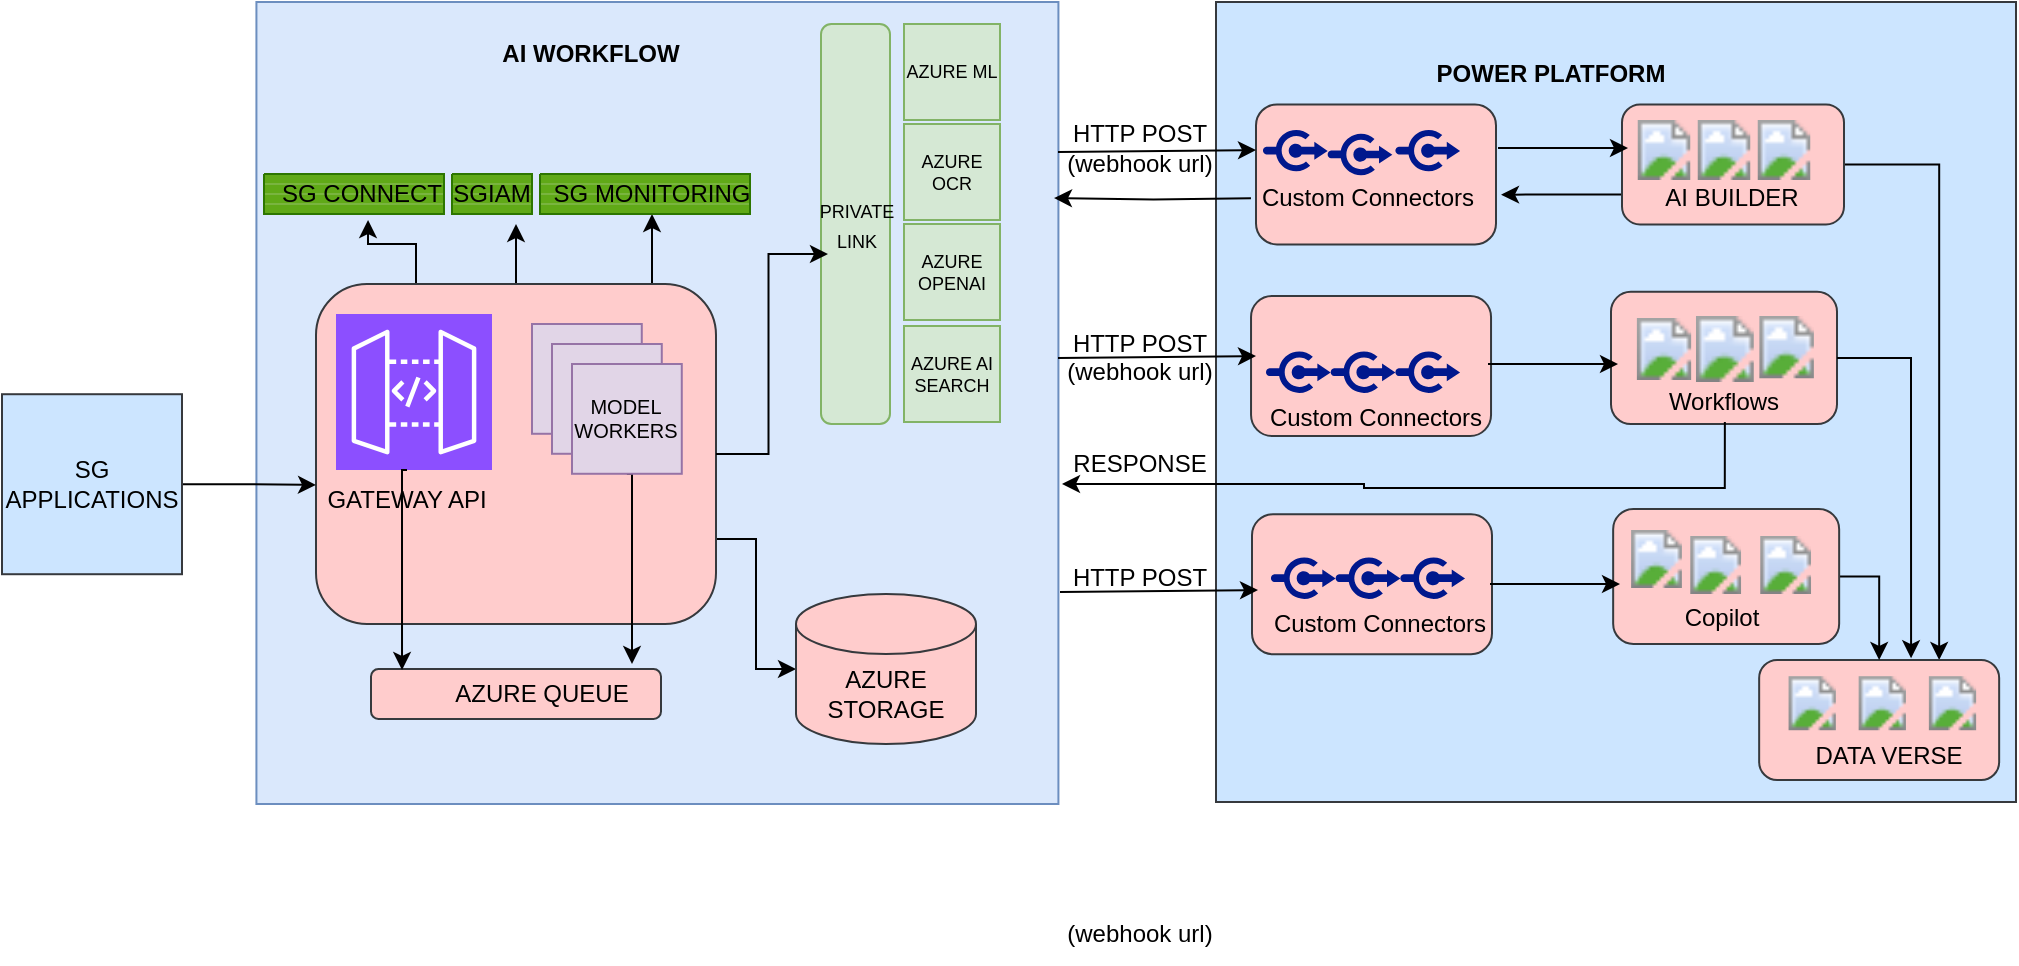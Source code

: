 <mxfile version="26.2.12">
  <diagram name="Page-1" id="-ZEGbbb4KFgpcQj7vi7V">
    <mxGraphModel dx="1019" dy="567" grid="1" gridSize="10" guides="1" tooltips="1" connect="1" arrows="1" fold="1" page="1" pageScale="1" pageWidth="850" pageHeight="1100" math="0" shadow="0">
      <root>
        <mxCell id="0" />
        <mxCell id="1" parent="0" />
        <mxCell id="Of06rXtQwyT8jazibSlD-1" value="" style="whiteSpace=wrap;html=1;aspect=fixed;fillColor=#dae8fc;strokeColor=#6c8ebf;" vertex="1" parent="1">
          <mxGeometry x="137.21" y="39" width="401" height="401" as="geometry" />
        </mxCell>
        <mxCell id="Of06rXtQwyT8jazibSlD-2" value="" style="whiteSpace=wrap;html=1;aspect=fixed;fillColor=#cce5ff;strokeColor=#36393d;" vertex="1" parent="1">
          <mxGeometry x="617" y="39" width="400" height="400" as="geometry" />
        </mxCell>
        <mxCell id="Of06rXtQwyT8jazibSlD-12" value="" style="rounded=1;whiteSpace=wrap;html=1;fillColor=#ffcccc;strokeColor=#36393d;" vertex="1" parent="1">
          <mxGeometry x="814.5" y="183.9" width="113" height="66.1" as="geometry" />
        </mxCell>
        <mxCell id="Of06rXtQwyT8jazibSlD-13" value="" style="image;aspect=fixed;html=1;points=[];align=center;fontSize=12;image=img/lib/azure2/power_platform/PowerAutomate.svg;" vertex="1" parent="1">
          <mxGeometry x="821.43" y="197" width="39.15" height="31" as="geometry" />
        </mxCell>
        <mxCell id="Of06rXtQwyT8jazibSlD-170" style="edgeStyle=orthogonalEdgeStyle;rounded=0;orthogonalLoop=1;jettySize=auto;html=1;exitX=0.5;exitY=1;exitDx=0;exitDy=0;" edge="1" parent="1" source="Of06rXtQwyT8jazibSlD-14">
          <mxGeometry relative="1" as="geometry">
            <mxPoint x="540.0" y="280.0" as="targetPoint" />
            <Array as="points">
              <mxPoint x="871" y="282" />
              <mxPoint x="691" y="282" />
              <mxPoint x="691" y="280" />
            </Array>
          </mxGeometry>
        </mxCell>
        <mxCell id="Of06rXtQwyT8jazibSlD-14" value="Workflows" style="text;html=1;align=center;verticalAlign=middle;whiteSpace=wrap;rounded=0;" vertex="1" parent="1">
          <mxGeometry x="841.43" y="229" width="60" height="20" as="geometry" />
        </mxCell>
        <mxCell id="Of06rXtQwyT8jazibSlD-15" value="" style="image;aspect=fixed;html=1;points=[];align=center;fontSize=12;image=img/lib/azure2/power_platform/PowerAutomate.svg;" vertex="1" parent="1">
          <mxGeometry x="850.6" y="196" width="41.67" height="33" as="geometry" />
        </mxCell>
        <mxCell id="Of06rXtQwyT8jazibSlD-16" value="" style="image;aspect=fixed;html=1;points=[];align=center;fontSize=12;image=img/lib/azure2/power_platform/PowerAutomate.svg;" vertex="1" parent="1">
          <mxGeometry x="882.65" y="196" width="39.31" height="31.13" as="geometry" />
        </mxCell>
        <mxCell id="Of06rXtQwyT8jazibSlD-17" value="" style="rounded=1;whiteSpace=wrap;html=1;fillColor=#ffcccc;strokeColor=#36393d;" vertex="1" parent="1">
          <mxGeometry x="634.52" y="186" width="120" height="70" as="geometry" />
        </mxCell>
        <mxCell id="Of06rXtQwyT8jazibSlD-19" value="POWER PLATFORM" style="text;html=1;align=center;verticalAlign=middle;whiteSpace=wrap;rounded=0;fontStyle=1" vertex="1" parent="1">
          <mxGeometry x="722" y="60.21" width="125" height="30" as="geometry" />
        </mxCell>
        <mxCell id="Of06rXtQwyT8jazibSlD-25" value="Custom Connectors" style="text;html=1;align=center;verticalAlign=middle;whiteSpace=wrap;rounded=0;" vertex="1" parent="1">
          <mxGeometry x="642" y="232.45" width="110" height="30" as="geometry" />
        </mxCell>
        <mxCell id="Of06rXtQwyT8jazibSlD-26" value="" style="sketch=0;aspect=fixed;pointerEvents=1;shadow=0;dashed=0;html=1;strokeColor=none;labelPosition=center;verticalLabelPosition=bottom;verticalAlign=top;align=center;fillColor=#00188D;shape=mxgraph.mscae.enterprise.connectors" vertex="1" parent="1">
          <mxGeometry x="642" y="213.11" width="32.35" height="22" as="geometry" />
        </mxCell>
        <mxCell id="Of06rXtQwyT8jazibSlD-27" value="" style="sketch=0;aspect=fixed;pointerEvents=1;shadow=0;dashed=0;html=1;strokeColor=none;labelPosition=center;verticalLabelPosition=bottom;verticalAlign=top;align=center;fillColor=#00188D;shape=mxgraph.mscae.enterprise.connectors" vertex="1" parent="1">
          <mxGeometry x="674.35" y="213.11" width="32.35" height="22" as="geometry" />
        </mxCell>
        <mxCell id="Of06rXtQwyT8jazibSlD-28" value="" style="sketch=0;aspect=fixed;pointerEvents=1;shadow=0;dashed=0;html=1;strokeColor=none;labelPosition=center;verticalLabelPosition=bottom;verticalAlign=top;align=center;fillColor=#00188D;shape=mxgraph.mscae.enterprise.connectors" vertex="1" parent="1">
          <mxGeometry x="706.7" y="213.11" width="32.35" height="22" as="geometry" />
        </mxCell>
        <mxCell id="Of06rXtQwyT8jazibSlD-29" value="AI WORKFLOW" style="text;html=1;align=center;verticalAlign=middle;whiteSpace=wrap;rounded=0;fontStyle=1" vertex="1" parent="1">
          <mxGeometry x="242" y="50" width="125" height="30" as="geometry" />
        </mxCell>
        <mxCell id="Of06rXtQwyT8jazibSlD-49" style="edgeStyle=orthogonalEdgeStyle;rounded=0;orthogonalLoop=1;jettySize=auto;html=1;exitX=0.5;exitY=0;exitDx=0;exitDy=0;entryX=0.5;entryY=1;entryDx=0;entryDy=0;" edge="1" parent="1">
          <mxGeometry relative="1" as="geometry">
            <mxPoint x="279" y="180" as="sourcePoint" />
            <mxPoint x="267" y="150" as="targetPoint" />
          </mxGeometry>
        </mxCell>
        <mxCell id="Of06rXtQwyT8jazibSlD-69" style="edgeStyle=orthogonalEdgeStyle;rounded=0;orthogonalLoop=1;jettySize=auto;html=1;exitX=1;exitY=0.75;exitDx=0;exitDy=0;" edge="1" parent="1" source="Of06rXtQwyT8jazibSlD-32" target="Of06rXtQwyT8jazibSlD-33">
          <mxGeometry relative="1" as="geometry" />
        </mxCell>
        <mxCell id="Of06rXtQwyT8jazibSlD-127" style="edgeStyle=orthogonalEdgeStyle;rounded=0;orthogonalLoop=1;jettySize=auto;html=1;exitX=0.25;exitY=0;exitDx=0;exitDy=0;entryX=0.578;entryY=1.15;entryDx=0;entryDy=0;entryPerimeter=0;" edge="1" parent="1" source="Of06rXtQwyT8jazibSlD-32" target="Of06rXtQwyT8jazibSlD-34">
          <mxGeometry relative="1" as="geometry" />
        </mxCell>
        <mxCell id="Of06rXtQwyT8jazibSlD-128" style="edgeStyle=orthogonalEdgeStyle;rounded=0;orthogonalLoop=1;jettySize=auto;html=1;exitX=0.75;exitY=0;exitDx=0;exitDy=0;entryX=0.5;entryY=1;entryDx=0;entryDy=0;" edge="1" parent="1" source="Of06rXtQwyT8jazibSlD-32" target="Of06rXtQwyT8jazibSlD-45">
          <mxGeometry relative="1" as="geometry" />
        </mxCell>
        <mxCell id="Of06rXtQwyT8jazibSlD-32" value="" style="rounded=1;whiteSpace=wrap;html=1;fillColor=#ffcccc;strokeColor=#36393d;" vertex="1" parent="1">
          <mxGeometry x="167" y="180" width="200" height="170" as="geometry" />
        </mxCell>
        <mxCell id="Of06rXtQwyT8jazibSlD-33" value="" style="shape=cylinder3;whiteSpace=wrap;html=1;boundedLbl=1;backgroundOutline=1;size=15;fillColor=#ffcccc;strokeColor=#36393d;" vertex="1" parent="1">
          <mxGeometry x="407" y="335" width="90" height="75" as="geometry" />
        </mxCell>
        <mxCell id="Of06rXtQwyT8jazibSlD-34" value="" style="verticalLabelPosition=bottom;verticalAlign=top;html=1;shape=mxgraph.basic.patternFillRect;fillStyle=hor;step=5;fillStrokeWidth=0.2;fillStrokeColor=#dddddd;fillColor=#60a917;fontColor=#ffffff;strokeColor=#2D7600;" vertex="1" parent="1">
          <mxGeometry x="141" y="125" width="90" height="20" as="geometry" />
        </mxCell>
        <mxCell id="Of06rXtQwyT8jazibSlD-35" value="" style="verticalLabelPosition=bottom;verticalAlign=top;html=1;shape=mxgraph.basic.patternFillRect;fillStyle=hor;step=5;fillStrokeWidth=0.2;fillStrokeColor=#dddddd;fillColor=#60a917;fontColor=#ffffff;strokeColor=#2D7600;" vertex="1" parent="1">
          <mxGeometry x="235" y="125" width="40" height="20" as="geometry" />
        </mxCell>
        <mxCell id="Of06rXtQwyT8jazibSlD-36" value="" style="verticalLabelPosition=bottom;verticalAlign=top;html=1;shape=mxgraph.basic.patternFillRect;fillStyle=hor;step=5;fillStrokeWidth=0.2;fillStrokeColor=#dddddd;fillColor=#60a917;fontColor=#ffffff;strokeColor=#2D7600;" vertex="1" parent="1">
          <mxGeometry x="279" y="125" width="105" height="20" as="geometry" />
        </mxCell>
        <mxCell id="Of06rXtQwyT8jazibSlD-37" value="" style="sketch=0;points=[[0,0,0],[0.25,0,0],[0.5,0,0],[0.75,0,0],[1,0,0],[0,1,0],[0.25,1,0],[0.5,1,0],[0.75,1,0],[1,1,0],[0,0.25,0],[0,0.5,0],[0,0.75,0],[1,0.25,0],[1,0.5,0],[1,0.75,0]];outlineConnect=0;fontColor=#232F3E;fillColor=#8C4FFF;strokeColor=#ffffff;dashed=0;verticalLabelPosition=bottom;verticalAlign=top;align=center;html=1;fontSize=12;fontStyle=0;aspect=fixed;shape=mxgraph.aws4.resourceIcon;resIcon=mxgraph.aws4.api_gateway;" vertex="1" parent="1">
          <mxGeometry x="177" y="195" width="78" height="78" as="geometry" />
        </mxCell>
        <mxCell id="Of06rXtQwyT8jazibSlD-38" value="AZURE STORAGE" style="text;html=1;align=center;verticalAlign=middle;whiteSpace=wrap;rounded=0;" vertex="1" parent="1">
          <mxGeometry x="422" y="370" width="60" height="30" as="geometry" />
        </mxCell>
        <mxCell id="Of06rXtQwyT8jazibSlD-40" value="" style="rounded=1;whiteSpace=wrap;html=1;fillColor=#ffcccc;strokeColor=#36393d;" vertex="1" parent="1">
          <mxGeometry x="194.5" y="372.5" width="145" height="25" as="geometry" />
        </mxCell>
        <mxCell id="Of06rXtQwyT8jazibSlD-41" value="AZURE QUEUE" style="text;html=1;align=center;verticalAlign=middle;whiteSpace=wrap;rounded=0;" vertex="1" parent="1">
          <mxGeometry x="235" y="370" width="90" height="30" as="geometry" />
        </mxCell>
        <mxCell id="Of06rXtQwyT8jazibSlD-42" value="GATEWAY API" style="text;html=1;align=center;verticalAlign=middle;whiteSpace=wrap;rounded=0;" vertex="1" parent="1">
          <mxGeometry x="167" y="273" width="91" height="30" as="geometry" />
        </mxCell>
        <mxCell id="Of06rXtQwyT8jazibSlD-43" value="SG CONNECT" style="text;html=1;align=center;verticalAlign=middle;whiteSpace=wrap;rounded=0;" vertex="1" parent="1">
          <mxGeometry x="145" y="126.25" width="90" height="17.5" as="geometry" />
        </mxCell>
        <mxCell id="Of06rXtQwyT8jazibSlD-44" value="SGIAM" style="text;html=1;align=center;verticalAlign=middle;whiteSpace=wrap;rounded=0;" vertex="1" parent="1">
          <mxGeometry x="225" y="120" width="60" height="30" as="geometry" />
        </mxCell>
        <mxCell id="Of06rXtQwyT8jazibSlD-45" value="SG MONITORING" style="text;html=1;align=center;verticalAlign=middle;whiteSpace=wrap;rounded=0;" vertex="1" parent="1">
          <mxGeometry x="275" y="125.0" width="120" height="20" as="geometry" />
        </mxCell>
        <mxCell id="Of06rXtQwyT8jazibSlD-59" style="edgeStyle=orthogonalEdgeStyle;rounded=0;orthogonalLoop=1;jettySize=auto;html=1;exitX=1;exitY=0.5;exitDx=0;exitDy=0;entryX=0;entryY=0.25;entryDx=0;entryDy=0;" edge="1" parent="1" source="Of06rXtQwyT8jazibSlD-54" target="Of06rXtQwyT8jazibSlD-42">
          <mxGeometry relative="1" as="geometry" />
        </mxCell>
        <mxCell id="Of06rXtQwyT8jazibSlD-54" value="" style="whiteSpace=wrap;html=1;aspect=fixed;fillColor=#cce5ff;strokeColor=#36393d;" vertex="1" parent="1">
          <mxGeometry x="10" y="235.11" width="90" height="90" as="geometry" />
        </mxCell>
        <mxCell id="Of06rXtQwyT8jazibSlD-55" value="SG APPLICATIONS" style="text;html=1;align=center;verticalAlign=middle;whiteSpace=wrap;rounded=0;" vertex="1" parent="1">
          <mxGeometry x="20" y="265.11" width="70" height="30" as="geometry" />
        </mxCell>
        <mxCell id="Of06rXtQwyT8jazibSlD-62" value="" style="whiteSpace=wrap;html=1;aspect=fixed;fillColor=#e1d5e7;strokeColor=#9673a6;" vertex="1" parent="1">
          <mxGeometry x="275" y="200.0" width="54.89" height="54.89" as="geometry" />
        </mxCell>
        <mxCell id="Of06rXtQwyT8jazibSlD-64" value="" style="whiteSpace=wrap;html=1;aspect=fixed;fillColor=#e1d5e7;strokeColor=#9673a6;" vertex="1" parent="1">
          <mxGeometry x="285" y="210.0" width="54.89" height="54.89" as="geometry" />
        </mxCell>
        <mxCell id="Of06rXtQwyT8jazibSlD-68" style="edgeStyle=orthogonalEdgeStyle;rounded=0;orthogonalLoop=1;jettySize=auto;html=1;exitX=0.5;exitY=1;exitDx=0;exitDy=0;entryX=1;entryY=0;entryDx=0;entryDy=0;" edge="1" parent="1" source="Of06rXtQwyT8jazibSlD-65" target="Of06rXtQwyT8jazibSlD-41">
          <mxGeometry relative="1" as="geometry">
            <Array as="points">
              <mxPoint x="325" y="275" />
            </Array>
          </mxGeometry>
        </mxCell>
        <mxCell id="Of06rXtQwyT8jazibSlD-65" value="" style="whiteSpace=wrap;html=1;aspect=fixed;fillColor=#e1d5e7;strokeColor=#9673a6;" vertex="1" parent="1">
          <mxGeometry x="295" y="220.0" width="54.89" height="54.89" as="geometry" />
        </mxCell>
        <mxCell id="Of06rXtQwyT8jazibSlD-66" value="MODEL WORKERS" style="text;html=1;align=center;verticalAlign=middle;whiteSpace=wrap;rounded=0;fontSize=10;" vertex="1" parent="1">
          <mxGeometry x="292.45" y="232.45" width="60" height="30" as="geometry" />
        </mxCell>
        <mxCell id="Of06rXtQwyT8jazibSlD-67" style="edgeStyle=orthogonalEdgeStyle;rounded=0;orthogonalLoop=1;jettySize=auto;html=1;exitX=0.5;exitY=0;exitDx=0;exitDy=0;entryX=0.107;entryY=0.02;entryDx=0;entryDy=0;entryPerimeter=0;" edge="1" parent="1" source="Of06rXtQwyT8jazibSlD-42" target="Of06rXtQwyT8jazibSlD-40">
          <mxGeometry relative="1" as="geometry">
            <Array as="points">
              <mxPoint x="210" y="273" />
            </Array>
          </mxGeometry>
        </mxCell>
        <mxCell id="Of06rXtQwyT8jazibSlD-76" value="HTTP POST" style="text;html=1;align=center;verticalAlign=middle;whiteSpace=wrap;rounded=0;" vertex="1" parent="1">
          <mxGeometry x="539" y="195" width="80" height="30" as="geometry" />
        </mxCell>
        <mxCell id="Of06rXtQwyT8jazibSlD-156" style="edgeStyle=orthogonalEdgeStyle;rounded=0;orthogonalLoop=1;jettySize=auto;html=1;exitX=1;exitY=0.5;exitDx=0;exitDy=0;entryX=0.75;entryY=0;entryDx=0;entryDy=0;" edge="1" parent="1" source="Of06rXtQwyT8jazibSlD-84" target="Of06rXtQwyT8jazibSlD-89">
          <mxGeometry relative="1" as="geometry" />
        </mxCell>
        <mxCell id="Of06rXtQwyT8jazibSlD-164" style="edgeStyle=orthogonalEdgeStyle;rounded=0;orthogonalLoop=1;jettySize=auto;html=1;exitX=0;exitY=0.75;exitDx=0;exitDy=0;entryX=1.021;entryY=0.645;entryDx=0;entryDy=0;entryPerimeter=0;" edge="1" parent="1" source="Of06rXtQwyT8jazibSlD-84" target="Of06rXtQwyT8jazibSlD-135">
          <mxGeometry relative="1" as="geometry">
            <mxPoint x="770" y="137" as="targetPoint" />
            <Array as="points" />
          </mxGeometry>
        </mxCell>
        <mxCell id="Of06rXtQwyT8jazibSlD-84" value="" style="rounded=1;whiteSpace=wrap;html=1;fillColor=#ffcccc;strokeColor=#36393d;" vertex="1" parent="1">
          <mxGeometry x="820" y="90.21" width="111" height="60" as="geometry" />
        </mxCell>
        <mxCell id="Of06rXtQwyT8jazibSlD-85" value="" style="image;aspect=fixed;html=1;points=[];align=center;fontSize=12;image=img/lib/azure2/power_platform/AIBuilder.svg;" vertex="1" parent="1">
          <mxGeometry x="826" y="98" width="30" height="30" as="geometry" />
        </mxCell>
        <mxCell id="Of06rXtQwyT8jazibSlD-86" value="" style="image;aspect=fixed;html=1;points=[];align=center;fontSize=12;image=img/lib/azure2/power_platform/AIBuilder.svg;" vertex="1" parent="1">
          <mxGeometry x="856" y="98" width="30" height="30" as="geometry" />
        </mxCell>
        <mxCell id="Of06rXtQwyT8jazibSlD-87" value="" style="image;aspect=fixed;html=1;points=[];align=center;fontSize=12;image=img/lib/azure2/power_platform/AIBuilder.svg;" vertex="1" parent="1">
          <mxGeometry x="886" y="98" width="30" height="30" as="geometry" />
        </mxCell>
        <mxCell id="Of06rXtQwyT8jazibSlD-88" value="AI BUILDER" style="text;html=1;align=center;verticalAlign=middle;whiteSpace=wrap;rounded=0;" vertex="1" parent="1">
          <mxGeometry x="840.08" y="122.16" width="70.42" height="30" as="geometry" />
        </mxCell>
        <mxCell id="Of06rXtQwyT8jazibSlD-89" value="" style="rounded=1;whiteSpace=wrap;html=1;fillColor=#ffcccc;strokeColor=#36393d;" vertex="1" parent="1">
          <mxGeometry x="888.58" y="368" width="120" height="60" as="geometry" />
        </mxCell>
        <mxCell id="Of06rXtQwyT8jazibSlD-90" value="" style="image;aspect=fixed;html=1;points=[];align=center;fontSize=12;image=img/lib/azure2/power_platform/Dataverse.svg;" vertex="1" parent="1">
          <mxGeometry x="897.58" y="376.11" width="35.04" height="27" as="geometry" />
        </mxCell>
        <mxCell id="Of06rXtQwyT8jazibSlD-93" value="" style="image;aspect=fixed;html=1;points=[];align=center;fontSize=12;image=img/lib/azure2/power_platform/Dataverse.svg;" vertex="1" parent="1">
          <mxGeometry x="932.62" y="376.11" width="35.04" height="27" as="geometry" />
        </mxCell>
        <mxCell id="Of06rXtQwyT8jazibSlD-94" value="" style="image;aspect=fixed;html=1;points=[];align=center;fontSize=12;image=img/lib/azure2/power_platform/Dataverse.svg;" vertex="1" parent="1">
          <mxGeometry x="967.73" y="376.11" width="35.04" height="27" as="geometry" />
        </mxCell>
        <mxCell id="Of06rXtQwyT8jazibSlD-95" value="DATA VERSE" style="text;html=1;align=center;verticalAlign=middle;whiteSpace=wrap;rounded=0;" vertex="1" parent="1">
          <mxGeometry x="913.5" y="400.5" width="79" height="30" as="geometry" />
        </mxCell>
        <mxCell id="Of06rXtQwyT8jazibSlD-98" value="(webhook url)" style="text;html=1;align=center;verticalAlign=middle;whiteSpace=wrap;rounded=0;" vertex="1" parent="1">
          <mxGeometry x="539" y="490" width="80" height="30" as="geometry" />
        </mxCell>
        <mxCell id="Of06rXtQwyT8jazibSlD-105" value="RESPONSE" style="text;html=1;align=center;verticalAlign=middle;whiteSpace=wrap;rounded=0;" vertex="1" parent="1">
          <mxGeometry x="554" y="254.89" width="50" height="30" as="geometry" />
        </mxCell>
        <mxCell id="Of06rXtQwyT8jazibSlD-113" value="AZURE ML" style="whiteSpace=wrap;html=1;aspect=fixed;fontSize=9;fillColor=#d5e8d4;strokeColor=#82b366;" vertex="1" parent="1">
          <mxGeometry x="461" y="50" width="48" height="48" as="geometry" />
        </mxCell>
        <mxCell id="Of06rXtQwyT8jazibSlD-117" value="AZURE OCR" style="whiteSpace=wrap;html=1;aspect=fixed;fontSize=9;fillColor=#d5e8d4;strokeColor=#82b366;" vertex="1" parent="1">
          <mxGeometry x="461" y="100" width="48" height="48" as="geometry" />
        </mxCell>
        <mxCell id="Of06rXtQwyT8jazibSlD-118" value="AZURE OPENAI" style="whiteSpace=wrap;html=1;aspect=fixed;fontSize=9;fillColor=#d5e8d4;strokeColor=#82b366;" vertex="1" parent="1">
          <mxGeometry x="461" y="150" width="48" height="48" as="geometry" />
        </mxCell>
        <mxCell id="Of06rXtQwyT8jazibSlD-119" value="AZURE AI SEARCH" style="whiteSpace=wrap;html=1;aspect=fixed;fontSize=9;fillColor=#d5e8d4;strokeColor=#82b366;" vertex="1" parent="1">
          <mxGeometry x="461" y="201" width="48" height="48" as="geometry" />
        </mxCell>
        <mxCell id="Of06rXtQwyT8jazibSlD-112" value="&lt;font style=&quot;font-size: 9px;&quot;&gt;PRIVATE LINK&lt;/font&gt;" style="rounded=1;whiteSpace=wrap;html=1;direction=east;fillColor=#d5e8d4;strokeColor=#82b366;" vertex="1" parent="1">
          <mxGeometry x="419.5" y="50" width="34.5" height="200" as="geometry" />
        </mxCell>
        <mxCell id="Of06rXtQwyT8jazibSlD-121" style="edgeStyle=orthogonalEdgeStyle;rounded=0;orthogonalLoop=1;jettySize=auto;html=1;exitX=1;exitY=0.5;exitDx=0;exitDy=0;entryX=0.101;entryY=0.575;entryDx=0;entryDy=0;entryPerimeter=0;" edge="1" parent="1" source="Of06rXtQwyT8jazibSlD-32" target="Of06rXtQwyT8jazibSlD-112">
          <mxGeometry relative="1" as="geometry" />
        </mxCell>
        <mxCell id="Of06rXtQwyT8jazibSlD-135" value="" style="rounded=1;whiteSpace=wrap;html=1;fillColor=#ffcccc;strokeColor=#36393d;" vertex="1" parent="1">
          <mxGeometry x="637" y="90.21" width="120" height="70" as="geometry" />
        </mxCell>
        <mxCell id="Of06rXtQwyT8jazibSlD-136" value="Custom Connectors" style="text;html=1;align=center;verticalAlign=middle;whiteSpace=wrap;rounded=0;" vertex="1" parent="1">
          <mxGeometry x="638.48" y="124.32" width="110" height="25.68" as="geometry" />
        </mxCell>
        <mxCell id="Of06rXtQwyT8jazibSlD-137" value="" style="sketch=0;aspect=fixed;pointerEvents=1;shadow=0;dashed=0;html=1;strokeColor=none;labelPosition=center;verticalLabelPosition=bottom;verticalAlign=top;align=center;fillColor=#00188D;shape=mxgraph.mscae.enterprise.connectors" vertex="1" parent="1">
          <mxGeometry x="640.48" y="102.32" width="32.35" height="22" as="geometry" />
        </mxCell>
        <mxCell id="Of06rXtQwyT8jazibSlD-138" value="" style="sketch=0;aspect=fixed;pointerEvents=1;shadow=0;dashed=0;html=1;strokeColor=none;labelPosition=center;verticalLabelPosition=bottom;verticalAlign=top;align=center;fillColor=#00188D;shape=mxgraph.mscae.enterprise.connectors" vertex="1" parent="1">
          <mxGeometry x="672.83" y="104.25" width="32.35" height="22" as="geometry" />
        </mxCell>
        <mxCell id="Of06rXtQwyT8jazibSlD-139" value="" style="sketch=0;aspect=fixed;pointerEvents=1;shadow=0;dashed=0;html=1;strokeColor=none;labelPosition=center;verticalLabelPosition=bottom;verticalAlign=top;align=center;fillColor=#00188D;shape=mxgraph.mscae.enterprise.connectors" vertex="1" parent="1">
          <mxGeometry x="706.7" y="102.32" width="32.35" height="22" as="geometry" />
        </mxCell>
        <mxCell id="Of06rXtQwyT8jazibSlD-142" value="(webhook url)" style="text;html=1;align=center;verticalAlign=middle;whiteSpace=wrap;rounded=0;" vertex="1" parent="1">
          <mxGeometry x="539" y="105.21" width="80" height="30" as="geometry" />
        </mxCell>
        <mxCell id="Of06rXtQwyT8jazibSlD-146" value="" style="rounded=1;whiteSpace=wrap;html=1;fillColor=#ffcccc;strokeColor=#36393d;" vertex="1" parent="1">
          <mxGeometry x="635" y="295.11" width="120" height="70" as="geometry" />
        </mxCell>
        <mxCell id="Of06rXtQwyT8jazibSlD-147" value="Custom Connectors" style="text;html=1;align=center;verticalAlign=middle;whiteSpace=wrap;rounded=0;" vertex="1" parent="1">
          <mxGeometry x="644.48" y="335.45" width="110" height="30" as="geometry" />
        </mxCell>
        <mxCell id="Of06rXtQwyT8jazibSlD-148" value="" style="sketch=0;aspect=fixed;pointerEvents=1;shadow=0;dashed=0;html=1;strokeColor=none;labelPosition=center;verticalLabelPosition=bottom;verticalAlign=top;align=center;fillColor=#00188D;shape=mxgraph.mscae.enterprise.connectors" vertex="1" parent="1">
          <mxGeometry x="644.48" y="316.11" width="32.35" height="22" as="geometry" />
        </mxCell>
        <mxCell id="Of06rXtQwyT8jazibSlD-149" value="" style="sketch=0;aspect=fixed;pointerEvents=1;shadow=0;dashed=0;html=1;strokeColor=none;labelPosition=center;verticalLabelPosition=bottom;verticalAlign=top;align=center;fillColor=#00188D;shape=mxgraph.mscae.enterprise.connectors" vertex="1" parent="1">
          <mxGeometry x="676.83" y="316.11" width="32.35" height="22" as="geometry" />
        </mxCell>
        <mxCell id="Of06rXtQwyT8jazibSlD-150" value="" style="sketch=0;aspect=fixed;pointerEvents=1;shadow=0;dashed=0;html=1;strokeColor=none;labelPosition=center;verticalLabelPosition=bottom;verticalAlign=top;align=center;fillColor=#00188D;shape=mxgraph.mscae.enterprise.connectors" vertex="1" parent="1">
          <mxGeometry x="709.18" y="316.11" width="32.35" height="22" as="geometry" />
        </mxCell>
        <mxCell id="Of06rXtQwyT8jazibSlD-158" style="edgeStyle=orthogonalEdgeStyle;rounded=0;orthogonalLoop=1;jettySize=auto;html=1;exitX=1;exitY=0.5;exitDx=0;exitDy=0;entryX=0.5;entryY=0;entryDx=0;entryDy=0;" edge="1" parent="1" source="Of06rXtQwyT8jazibSlD-151" target="Of06rXtQwyT8jazibSlD-89">
          <mxGeometry relative="1" as="geometry" />
        </mxCell>
        <mxCell id="Of06rXtQwyT8jazibSlD-151" value="" style="rounded=1;whiteSpace=wrap;html=1;fillColor=#ffcccc;strokeColor=#36393d;" vertex="1" parent="1">
          <mxGeometry x="815.58" y="292.45" width="113" height="67.55" as="geometry" />
        </mxCell>
        <mxCell id="Of06rXtQwyT8jazibSlD-152" value="" style="image;aspect=fixed;html=1;points=[];align=center;fontSize=12;image=img/lib/azure2/power_platform/CopilotStudio.svg;" vertex="1" parent="1">
          <mxGeometry x="821.43" y="303" width="31.64" height="29" as="geometry" />
        </mxCell>
        <mxCell id="Of06rXtQwyT8jazibSlD-153" value="" style="image;aspect=fixed;html=1;points=[];align=center;fontSize=12;image=img/lib/azure2/power_platform/CopilotStudio.svg;" vertex="1" parent="1">
          <mxGeometry x="851.01" y="306" width="31.64" height="29" as="geometry" />
        </mxCell>
        <mxCell id="Of06rXtQwyT8jazibSlD-154" value="" style="image;aspect=fixed;html=1;points=[];align=center;fontSize=12;image=img/lib/azure2/power_platform/CopilotStudio.svg;" vertex="1" parent="1">
          <mxGeometry x="886" y="306" width="31.64" height="29" as="geometry" />
        </mxCell>
        <mxCell id="Of06rXtQwyT8jazibSlD-155" value="Copilot" style="text;html=1;align=center;verticalAlign=middle;whiteSpace=wrap;rounded=0;" vertex="1" parent="1">
          <mxGeometry x="840.08" y="332.45" width="60" height="30" as="geometry" />
        </mxCell>
        <mxCell id="Of06rXtQwyT8jazibSlD-157" style="edgeStyle=orthogonalEdgeStyle;rounded=0;orthogonalLoop=1;jettySize=auto;html=1;exitX=1;exitY=0.5;exitDx=0;exitDy=0;entryX=0.633;entryY=-0.015;entryDx=0;entryDy=0;entryPerimeter=0;" edge="1" parent="1" source="Of06rXtQwyT8jazibSlD-12" target="Of06rXtQwyT8jazibSlD-89">
          <mxGeometry relative="1" as="geometry" />
        </mxCell>
        <mxCell id="Of06rXtQwyT8jazibSlD-165" value="" style="endArrow=classic;html=1;rounded=0;exitX=0.995;exitY=0.446;exitDx=0;exitDy=0;exitPerimeter=0;entryX=0;entryY=0.25;entryDx=0;entryDy=0;" edge="1" parent="1">
          <mxGeometry width="50" height="50" relative="1" as="geometry">
            <mxPoint x="538" y="114" as="sourcePoint" />
            <mxPoint x="637" y="113" as="targetPoint" />
          </mxGeometry>
        </mxCell>
        <mxCell id="Of06rXtQwyT8jazibSlD-166" value="HTTP POST" style="text;html=1;align=center;verticalAlign=middle;whiteSpace=wrap;rounded=0;" vertex="1" parent="1">
          <mxGeometry x="539" y="90" width="80" height="30" as="geometry" />
        </mxCell>
        <mxCell id="Of06rXtQwyT8jazibSlD-168" value="(webhook url)" style="text;html=1;align=center;verticalAlign=middle;whiteSpace=wrap;rounded=0;" vertex="1" parent="1">
          <mxGeometry x="539" y="209.11" width="80" height="30" as="geometry" />
        </mxCell>
        <mxCell id="Of06rXtQwyT8jazibSlD-169" style="edgeStyle=orthogonalEdgeStyle;rounded=0;orthogonalLoop=1;jettySize=auto;html=1;exitX=0;exitY=0.5;exitDx=0;exitDy=0;" edge="1" parent="1">
          <mxGeometry relative="1" as="geometry">
            <mxPoint x="634.48" y="137.16" as="sourcePoint" />
            <mxPoint x="536" y="137" as="targetPoint" />
          </mxGeometry>
        </mxCell>
        <mxCell id="Of06rXtQwyT8jazibSlD-174" value="" style="endArrow=classic;html=1;rounded=0;exitX=0.995;exitY=0.446;exitDx=0;exitDy=0;exitPerimeter=0;entryX=0;entryY=0.25;entryDx=0;entryDy=0;" edge="1" parent="1">
          <mxGeometry width="50" height="50" relative="1" as="geometry">
            <mxPoint x="538" y="217" as="sourcePoint" />
            <mxPoint x="637" y="216" as="targetPoint" />
          </mxGeometry>
        </mxCell>
        <mxCell id="Of06rXtQwyT8jazibSlD-175" value="" style="endArrow=classic;html=1;rounded=0;exitX=0.995;exitY=0.446;exitDx=0;exitDy=0;exitPerimeter=0;entryX=0;entryY=0.25;entryDx=0;entryDy=0;" edge="1" parent="1">
          <mxGeometry width="50" height="50" relative="1" as="geometry">
            <mxPoint x="539" y="334" as="sourcePoint" />
            <mxPoint x="638" y="333" as="targetPoint" />
          </mxGeometry>
        </mxCell>
        <mxCell id="Of06rXtQwyT8jazibSlD-176" value="HTTP POST" style="text;html=1;align=center;verticalAlign=middle;whiteSpace=wrap;rounded=0;" vertex="1" parent="1">
          <mxGeometry x="539" y="312.11" width="80" height="30" as="geometry" />
        </mxCell>
        <mxCell id="Of06rXtQwyT8jazibSlD-178" value="" style="edgeStyle=orthogonalEdgeStyle;rounded=0;orthogonalLoop=1;jettySize=auto;html=1;" edge="1" parent="1">
          <mxGeometry relative="1" as="geometry">
            <mxPoint x="754" y="330" as="sourcePoint" />
            <mxPoint x="819" y="330" as="targetPoint" />
            <Array as="points">
              <mxPoint x="769" y="330" />
              <mxPoint x="769" y="330" />
            </Array>
          </mxGeometry>
        </mxCell>
        <mxCell id="Of06rXtQwyT8jazibSlD-179" value="" style="edgeStyle=orthogonalEdgeStyle;rounded=0;orthogonalLoop=1;jettySize=auto;html=1;" edge="1" parent="1">
          <mxGeometry relative="1" as="geometry">
            <mxPoint x="753" y="220" as="sourcePoint" />
            <mxPoint x="818" y="220" as="targetPoint" />
            <Array as="points">
              <mxPoint x="768" y="220" />
              <mxPoint x="768" y="220" />
            </Array>
          </mxGeometry>
        </mxCell>
        <mxCell id="Of06rXtQwyT8jazibSlD-180" value="" style="edgeStyle=orthogonalEdgeStyle;rounded=0;orthogonalLoop=1;jettySize=auto;html=1;" edge="1" parent="1">
          <mxGeometry relative="1" as="geometry">
            <mxPoint x="758" y="112" as="sourcePoint" />
            <mxPoint x="823" y="112" as="targetPoint" />
            <Array as="points">
              <mxPoint x="773" y="112" />
              <mxPoint x="773" y="112" />
            </Array>
          </mxGeometry>
        </mxCell>
      </root>
    </mxGraphModel>
  </diagram>
</mxfile>
